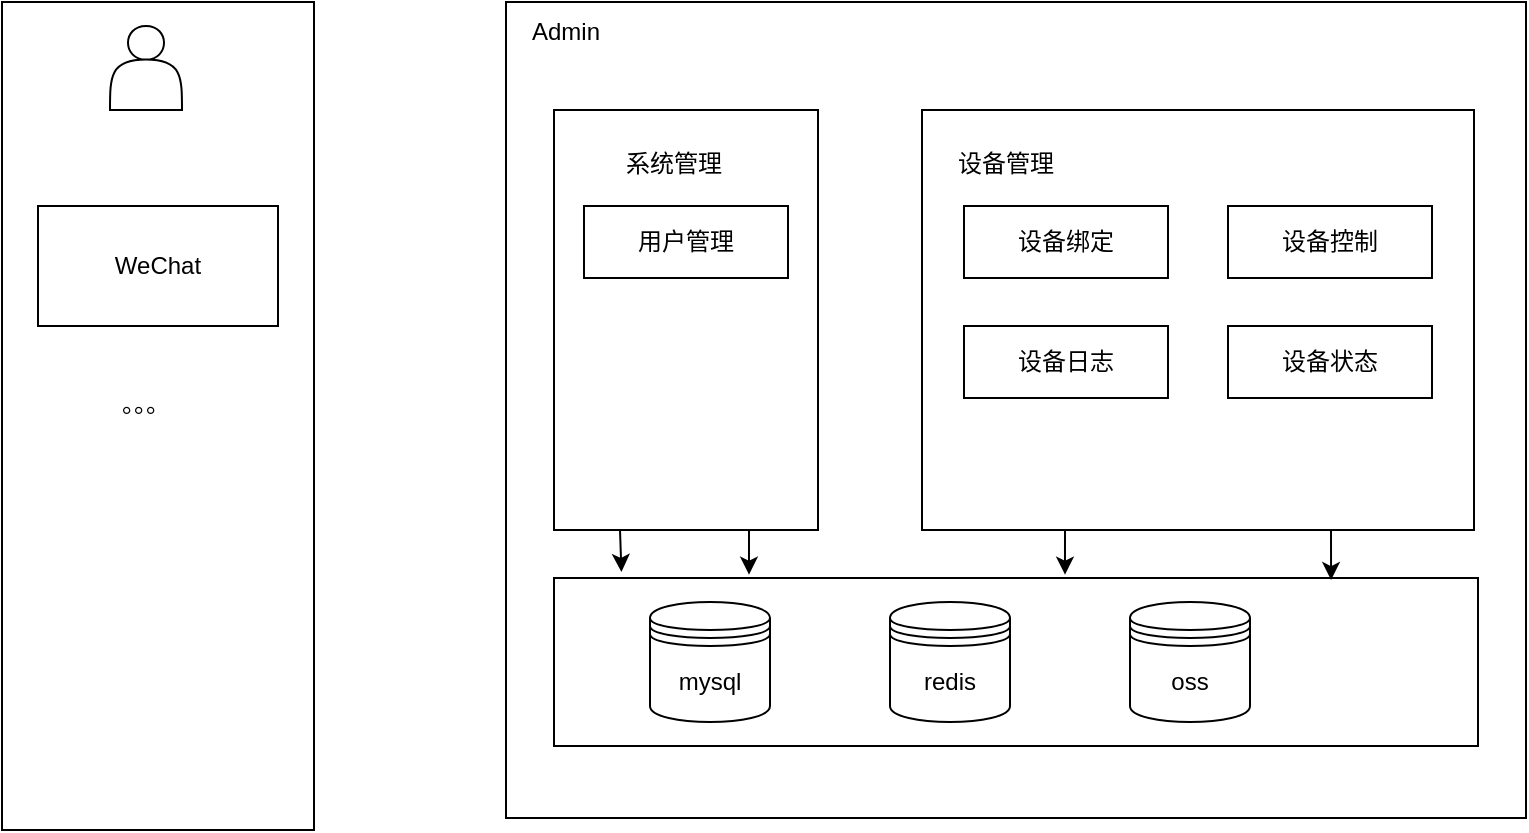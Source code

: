 <mxfile version="24.7.16">
  <diagram name="第 1 页" id="Uymzaz3JeZ9fraL9nddr">
    <mxGraphModel dx="1207" dy="711" grid="1" gridSize="6" guides="1" tooltips="1" connect="1" arrows="1" fold="1" page="1" pageScale="1" pageWidth="4681" pageHeight="3300" math="0" shadow="0">
      <root>
        <mxCell id="0" />
        <mxCell id="1" parent="0" />
        <mxCell id="L5mioAHmbzhNOaYdM3QG-4" value="" style="rounded=0;whiteSpace=wrap;html=1;" vertex="1" parent="1">
          <mxGeometry x="414" y="234" width="510" height="408" as="geometry" />
        </mxCell>
        <mxCell id="L5mioAHmbzhNOaYdM3QG-24" value="" style="verticalLabelPosition=bottom;verticalAlign=top;html=1;shape=mxgraph.basic.rect;fillColor2=none;strokeWidth=1;size=20;indent=5;" vertex="1" parent="1">
          <mxGeometry x="438" y="522" width="462" height="84" as="geometry" />
        </mxCell>
        <mxCell id="L5mioAHmbzhNOaYdM3QG-1" value="" style="rounded=0;whiteSpace=wrap;html=1;" vertex="1" parent="1">
          <mxGeometry x="162" y="234" width="156" height="414" as="geometry" />
        </mxCell>
        <mxCell id="L5mioAHmbzhNOaYdM3QG-2" value="" style="shape=actor;whiteSpace=wrap;html=1;" vertex="1" parent="1">
          <mxGeometry x="216" y="246" width="36" height="42" as="geometry" />
        </mxCell>
        <mxCell id="L5mioAHmbzhNOaYdM3QG-3" value="WeChat" style="rounded=0;whiteSpace=wrap;html=1;" vertex="1" parent="1">
          <mxGeometry x="180" y="336" width="120" height="60" as="geometry" />
        </mxCell>
        <mxCell id="L5mioAHmbzhNOaYdM3QG-5" value="" style="rounded=0;whiteSpace=wrap;html=1;" vertex="1" parent="1">
          <mxGeometry x="438" y="288" width="132" height="210" as="geometry" />
        </mxCell>
        <mxCell id="L5mioAHmbzhNOaYdM3QG-6" value="" style="rounded=0;whiteSpace=wrap;html=1;" vertex="1" parent="1">
          <mxGeometry x="622" y="288" width="276" height="210" as="geometry" />
        </mxCell>
        <mxCell id="L5mioAHmbzhNOaYdM3QG-7" value="系统管理" style="text;html=1;align=center;verticalAlign=middle;whiteSpace=wrap;rounded=0;" vertex="1" parent="1">
          <mxGeometry x="468" y="300" width="60" height="30" as="geometry" />
        </mxCell>
        <mxCell id="L5mioAHmbzhNOaYdM3QG-9" value="用户管理" style="rounded=0;whiteSpace=wrap;html=1;" vertex="1" parent="1">
          <mxGeometry x="453" y="336" width="102" height="36" as="geometry" />
        </mxCell>
        <mxCell id="L5mioAHmbzhNOaYdM3QG-11" value="设备管理" style="text;html=1;align=center;verticalAlign=middle;whiteSpace=wrap;rounded=0;" vertex="1" parent="1">
          <mxGeometry x="634" y="300" width="60" height="30" as="geometry" />
        </mxCell>
        <mxCell id="L5mioAHmbzhNOaYdM3QG-12" value="设备绑定" style="rounded=0;whiteSpace=wrap;html=1;" vertex="1" parent="1">
          <mxGeometry x="643" y="336" width="102" height="36" as="geometry" />
        </mxCell>
        <mxCell id="L5mioAHmbzhNOaYdM3QG-14" value="设备控制" style="rounded=0;whiteSpace=wrap;html=1;" vertex="1" parent="1">
          <mxGeometry x="775" y="336" width="102" height="36" as="geometry" />
        </mxCell>
        <mxCell id="L5mioAHmbzhNOaYdM3QG-15" value="设备日志" style="rounded=0;whiteSpace=wrap;html=1;" vertex="1" parent="1">
          <mxGeometry x="643" y="396" width="102" height="36" as="geometry" />
        </mxCell>
        <mxCell id="L5mioAHmbzhNOaYdM3QG-16" value="设备状态" style="rounded=0;whiteSpace=wrap;html=1;" vertex="1" parent="1">
          <mxGeometry x="775" y="396" width="102" height="36" as="geometry" />
        </mxCell>
        <mxCell id="L5mioAHmbzhNOaYdM3QG-17" value="Admin" style="text;html=1;align=center;verticalAlign=middle;whiteSpace=wrap;rounded=0;" vertex="1" parent="1">
          <mxGeometry x="414" y="234" width="60" height="30" as="geometry" />
        </mxCell>
        <mxCell id="L5mioAHmbzhNOaYdM3QG-21" value="mysql" style="shape=datastore;whiteSpace=wrap;html=1;" vertex="1" parent="1">
          <mxGeometry x="486" y="534" width="60" height="60" as="geometry" />
        </mxCell>
        <mxCell id="L5mioAHmbzhNOaYdM3QG-22" value="redis" style="shape=datastore;whiteSpace=wrap;html=1;" vertex="1" parent="1">
          <mxGeometry x="606" y="534" width="60" height="60" as="geometry" />
        </mxCell>
        <mxCell id="L5mioAHmbzhNOaYdM3QG-25" value="oss" style="shape=datastore;whiteSpace=wrap;html=1;" vertex="1" parent="1">
          <mxGeometry x="726" y="534" width="60" height="60" as="geometry" />
        </mxCell>
        <mxCell id="L5mioAHmbzhNOaYdM3QG-28" style="edgeStyle=orthogonalEdgeStyle;rounded=0;orthogonalLoop=1;jettySize=auto;html=1;exitX=0.25;exitY=1;exitDx=0;exitDy=0;entryX=0.073;entryY=-0.036;entryDx=0;entryDy=0;entryPerimeter=0;" edge="1" parent="1" source="L5mioAHmbzhNOaYdM3QG-5" target="L5mioAHmbzhNOaYdM3QG-24">
          <mxGeometry relative="1" as="geometry" />
        </mxCell>
        <mxCell id="L5mioAHmbzhNOaYdM3QG-29" style="edgeStyle=orthogonalEdgeStyle;rounded=0;orthogonalLoop=1;jettySize=auto;html=1;exitX=0.75;exitY=1;exitDx=0;exitDy=0;entryX=0.211;entryY=-0.02;entryDx=0;entryDy=0;entryPerimeter=0;" edge="1" parent="1" source="L5mioAHmbzhNOaYdM3QG-5" target="L5mioAHmbzhNOaYdM3QG-24">
          <mxGeometry relative="1" as="geometry" />
        </mxCell>
        <mxCell id="L5mioAHmbzhNOaYdM3QG-30" style="edgeStyle=orthogonalEdgeStyle;rounded=0;orthogonalLoop=1;jettySize=auto;html=1;exitX=0.25;exitY=1;exitDx=0;exitDy=0;entryX=0.553;entryY=-0.02;entryDx=0;entryDy=0;entryPerimeter=0;" edge="1" parent="1" source="L5mioAHmbzhNOaYdM3QG-6" target="L5mioAHmbzhNOaYdM3QG-24">
          <mxGeometry relative="1" as="geometry" />
        </mxCell>
        <mxCell id="L5mioAHmbzhNOaYdM3QG-31" style="edgeStyle=orthogonalEdgeStyle;rounded=0;orthogonalLoop=1;jettySize=auto;html=1;exitX=0.75;exitY=1;exitDx=0;exitDy=0;entryX=0.841;entryY=0.012;entryDx=0;entryDy=0;entryPerimeter=0;" edge="1" parent="1" source="L5mioAHmbzhNOaYdM3QG-6" target="L5mioAHmbzhNOaYdM3QG-24">
          <mxGeometry relative="1" as="geometry" />
        </mxCell>
        <mxCell id="L5mioAHmbzhNOaYdM3QG-32" value="。。。" style="text;html=1;align=center;verticalAlign=middle;whiteSpace=wrap;rounded=0;" vertex="1" parent="1">
          <mxGeometry x="204" y="420" width="60" height="30" as="geometry" />
        </mxCell>
      </root>
    </mxGraphModel>
  </diagram>
</mxfile>
